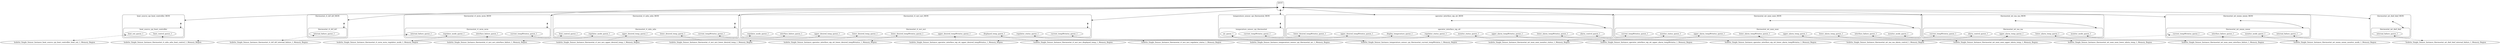 digraph microkit {
  compound=true;

  // protection domains
  graph [style=rounded]
  subgraph cluster_thermostat_rt_mri_mri_MON {
    label = "thermostat_rt_mri_mri_MON";
    thermostat_rt_mri_mri_MON_INVIS [label="", style=invis, width=.5, height=.5, fixedsize=true]

    graph [style=rounded]
    subgraph cluster_thermostat_rt_mri_mri {
      label = "thermostat_rt_mri_mri";
      thermostat_rt_mri_mri_INVIS [label="", style=invis, width=.5, height=.5, fixedsize=true]

      pd_thermostat_rt_mri_mri_upper_desired_temp_queue_1 [label=upper_desired_temp_queue_1];
      pd_thermostat_rt_mri_mri_lower_desired_temp_queue_1 [label=lower_desired_temp_queue_1];
      pd_thermostat_rt_mri_mri_displayed_temp_queue_1 [label=displayed_temp_queue_1];
      pd_thermostat_rt_mri_mri_regulator_status_queue_1 [label=regulator_status_queue_1];
      pd_thermostat_rt_mri_mri_interface_failure_queue_1 [label=interface_failure_queue_1];
      pd_thermostat_rt_mri_mri_regulator_mode_queue_1 [label=regulator_mode_queue_1];
      pd_thermostat_rt_mri_mri_lower_desired_tempWstatus_queue_1 [label=lower_desired_tempWstatus_queue_1];
      pd_thermostat_rt_mri_mri_upper_desired_tempWstatus_queue_1 [label=upper_desired_tempWstatus_queue_1];
      pd_thermostat_rt_mri_mri_current_tempWstatus_queue_1 [label=current_tempWstatus_queue_1];
    }
  }

  graph [style=rounded]
  subgraph cluster_thermostat_rt_mhs_mhs_MON {
    label = "thermostat_rt_mhs_mhs_MON";
    thermostat_rt_mhs_mhs_MON_INVIS [label="", style=invis, width=.5, height=.5, fixedsize=true]

    graph [style=rounded]
    subgraph cluster_thermostat_rt_mhs_mhs {
      label = "thermostat_rt_mhs_mhs";
      thermostat_rt_mhs_mhs_INVIS [label="", style=invis, width=.5, height=.5, fixedsize=true]

      pd_thermostat_rt_mhs_mhs_upper_desired_temp_queue_1 [label=upper_desired_temp_queue_1];
      pd_thermostat_rt_mhs_mhs_lower_desired_temp_queue_1 [label=lower_desired_temp_queue_1];
      pd_thermostat_rt_mhs_mhs_heat_control_queue_1 [label=heat_control_queue_1];
      pd_thermostat_rt_mhs_mhs_regulator_mode_queue_1 [label=regulator_mode_queue_1];
      pd_thermostat_rt_mhs_mhs_current_tempWstatus_queue_1 [label=current_tempWstatus_queue_1];
    }
  }

  graph [style=rounded]
  subgraph cluster_thermostat_rt_mrm_mrm_MON {
    label = "thermostat_rt_mrm_mrm_MON";
    thermostat_rt_mrm_mrm_MON_INVIS [label="", style=invis, width=.5, height=.5, fixedsize=true]

    graph [style=rounded]
    subgraph cluster_thermostat_rt_mrm_mrm {
      label = "thermostat_rt_mrm_mrm";
      thermostat_rt_mrm_mrm_INVIS [label="", style=invis, width=.5, height=.5, fixedsize=true]

      pd_thermostat_rt_mrm_mrm_interface_failure_queue_1 [label=interface_failure_queue_1];
      pd_thermostat_rt_mrm_mrm_regulator_mode_queue_1 [label=regulator_mode_queue_1];
      pd_thermostat_rt_mrm_mrm_internal_failure_queue_1 [label=internal_failure_queue_1];
      pd_thermostat_rt_mrm_mrm_current_tempWstatus_queue_1 [label=current_tempWstatus_queue_1];
    }
  }

  graph [style=rounded]
  subgraph cluster_thermostat_rt_drf_drf_MON {
    label = "thermostat_rt_drf_drf_MON";
    thermostat_rt_drf_drf_MON_INVIS [label="", style=invis, width=.5, height=.5, fixedsize=true]

    graph [style=rounded]
    subgraph cluster_thermostat_rt_drf_drf {
      label = "thermostat_rt_drf_drf";
      thermostat_rt_drf_drf_INVIS [label="", style=invis, width=.5, height=.5, fixedsize=true]

      pd_thermostat_rt_drf_drf_internal_failure_queue_1 [label=internal_failure_queue_1];
    }
  }

  graph [style=rounded]
  subgraph cluster_thermostat_mt_mmi_mmi_MON {
    label = "thermostat_mt_mmi_mmi_MON";
    thermostat_mt_mmi_mmi_MON_INVIS [label="", style=invis, width=.5, height=.5, fixedsize=true]

    graph [style=rounded]
    subgraph cluster_thermostat_mt_mmi_mmi {
      label = "thermostat_mt_mmi_mmi";
      thermostat_mt_mmi_mmi_INVIS [label="", style=invis, width=.5, height=.5, fixedsize=true]

      pd_thermostat_mt_mmi_mmi_upper_alarm_temp_queue_1 [label=upper_alarm_temp_queue_1];
      pd_thermostat_mt_mmi_mmi_lower_alarm_temp_queue_1 [label=lower_alarm_temp_queue_1];
      pd_thermostat_mt_mmi_mmi_monitor_status_queue_1 [label=monitor_status_queue_1];
      pd_thermostat_mt_mmi_mmi_interface_failure_queue_1 [label=interface_failure_queue_1];
      pd_thermostat_mt_mmi_mmi_monitor_mode_queue_1 [label=monitor_mode_queue_1];
      pd_thermostat_mt_mmi_mmi_lower_alarm_tempWstatus_queue_1 [label=lower_alarm_tempWstatus_queue_1];
      pd_thermostat_mt_mmi_mmi_upper_alarm_tempWstatus_queue_1 [label=upper_alarm_tempWstatus_queue_1];
      pd_thermostat_mt_mmi_mmi_current_tempWstatus_queue_1 [label=current_tempWstatus_queue_1];
    }
  }

  graph [style=rounded]
  subgraph cluster_thermostat_mt_ma_ma_MON {
    label = "thermostat_mt_ma_ma_MON";
    thermostat_mt_ma_ma_MON_INVIS [label="", style=invis, width=.5, height=.5, fixedsize=true]

    graph [style=rounded]
    subgraph cluster_thermostat_mt_ma_ma {
      label = "thermostat_mt_ma_ma";
      thermostat_mt_ma_ma_INVIS [label="", style=invis, width=.5, height=.5, fixedsize=true]

      pd_thermostat_mt_ma_ma_upper_alarm_temp_queue_1 [label=upper_alarm_temp_queue_1];
      pd_thermostat_mt_ma_ma_lower_alarm_temp_queue_1 [label=lower_alarm_temp_queue_1];
      pd_thermostat_mt_ma_ma_alarm_control_queue_1 [label=alarm_control_queue_1];
      pd_thermostat_mt_ma_ma_monitor_mode_queue_1 [label=monitor_mode_queue_1];
      pd_thermostat_mt_ma_ma_current_tempWstatus_queue_1 [label=current_tempWstatus_queue_1];
    }
  }

  graph [style=rounded]
  subgraph cluster_thermostat_mt_mmm_mmm_MON {
    label = "thermostat_mt_mmm_mmm_MON";
    thermostat_mt_mmm_mmm_MON_INVIS [label="", style=invis, width=.5, height=.5, fixedsize=true]

    graph [style=rounded]
    subgraph cluster_thermostat_mt_mmm_mmm {
      label = "thermostat_mt_mmm_mmm";
      thermostat_mt_mmm_mmm_INVIS [label="", style=invis, width=.5, height=.5, fixedsize=true]

      pd_thermostat_mt_mmm_mmm_interface_failure_queue_1 [label=interface_failure_queue_1];
      pd_thermostat_mt_mmm_mmm_monitor_mode_queue_1 [label=monitor_mode_queue_1];
      pd_thermostat_mt_mmm_mmm_internal_failure_queue_1 [label=internal_failure_queue_1];
      pd_thermostat_mt_mmm_mmm_current_tempWstatus_queue_1 [label=current_tempWstatus_queue_1];
    }
  }

  graph [style=rounded]
  subgraph cluster_thermostat_mt_dmf_dmf_MON {
    label = "thermostat_mt_dmf_dmf_MON";
    thermostat_mt_dmf_dmf_MON_INVIS [label="", style=invis, width=.5, height=.5, fixedsize=true]

    graph [style=rounded]
    subgraph cluster_thermostat_mt_dmf_dmf {
      label = "thermostat_mt_dmf_dmf";
      thermostat_mt_dmf_dmf_INVIS [label="", style=invis, width=.5, height=.5, fixedsize=true]

      pd_thermostat_mt_dmf_dmf_internal_failure_queue_1 [label=internal_failure_queue_1];
    }
  }

  graph [style=rounded]
  subgraph cluster_operator_interface_oip_oit_MON {
    label = "operator_interface_oip_oit_MON";
    operator_interface_oip_oit_MON_INVIS [label="", style=invis, width=.5, height=.5, fixedsize=true]

    graph [style=rounded]
    subgraph cluster_operator_interface_oip_oit {
      label = "operator_interface_oip_oit";
      operator_interface_oip_oit_INVIS [label="", style=invis, width=.5, height=.5, fixedsize=true]

      pd_operator_interface_oip_oit_display_temperature_queue_1 [label=display_temperature_queue_1];
      pd_operator_interface_oip_oit_regulator_status_queue_1 [label=regulator_status_queue_1];
      pd_operator_interface_oip_oit_monitor_status_queue_1 [label=monitor_status_queue_1];
      pd_operator_interface_oip_oit_alarm_control_queue_1 [label=alarm_control_queue_1];
      pd_operator_interface_oip_oit_lower_desired_tempWstatus_queue_1 [label=lower_desired_tempWstatus_queue_1];
      pd_operator_interface_oip_oit_upper_desired_tempWstatus_queue_1 [label=upper_desired_tempWstatus_queue_1];
      pd_operator_interface_oip_oit_lower_alarm_tempWstatus_queue_1 [label=lower_alarm_tempWstatus_queue_1];
      pd_operator_interface_oip_oit_upper_alarm_tempWstatus_queue_1 [label=upper_alarm_tempWstatus_queue_1];
    }
  }

  graph [style=rounded]
  subgraph cluster_temperature_sensor_cpi_thermostat_MON {
    label = "temperature_sensor_cpi_thermostat_MON";
    temperature_sensor_cpi_thermostat_MON_INVIS [label="", style=invis, width=.5, height=.5, fixedsize=true]

    graph [style=rounded]
    subgraph cluster_temperature_sensor_cpi_thermostat {
      label = "temperature_sensor_cpi_thermostat";
      temperature_sensor_cpi_thermostat_INVIS [label="", style=invis, width=.5, height=.5, fixedsize=true]

      pd_temperature_sensor_cpi_thermostat_current_tempWstatus_queue_1 [label=current_tempWstatus_queue_1];
      pd_temperature_sensor_cpi_thermostat_air_queue_1 [label=air_queue_1];
    }
  }

  graph [style=rounded]
  subgraph cluster_heat_source_cpi_heat_controller_MON {
    label = "heat_source_cpi_heat_controller_MON";
    heat_source_cpi_heat_controller_MON_INVIS [label="", style=invis, width=.5, height=.5, fixedsize=true]

    graph [style=rounded]
    subgraph cluster_heat_source_cpi_heat_controller {
      label = "heat_source_cpi_heat_controller";
      heat_source_cpi_heat_controller_INVIS [label="", style=invis, width=.5, height=.5, fixedsize=true]

      pd_heat_source_cpi_heat_controller_heat_control_queue_1 [label=heat_control_queue_1];
      pd_heat_source_cpi_heat_controller_heat_out_queue_1 [label=heat_out_queue_1];
    }
  }

  graph [style=rounded]
  subgraph cluster_pacer {
    label = "pacer";
    pacer_INVIS [label="", style=invis, width=.5, height=.5, fixedsize=true]

  }

  // memory regions
  Isolette_Single_Sensor_Instance_thermostat_rt_mri_mri_upper_desired_temp_1_Memory_Region;

  Isolette_Single_Sensor_Instance_thermostat_rt_mri_mri_lower_desired_temp_1_Memory_Region;

  Isolette_Single_Sensor_Instance_thermostat_rt_mri_mri_displayed_temp_1_Memory_Region;

  Isolette_Single_Sensor_Instance_thermostat_rt_mri_mri_regulator_status_1_Memory_Region;

  Isolette_Single_Sensor_Instance_thermostat_rt_mri_mri_interface_failure_1_Memory_Region;

  Isolette_Single_Sensor_Instance_thermostat_rt_mhs_mhs_heat_control_1_Memory_Region;

  Isolette_Single_Sensor_Instance_thermostat_rt_mrm_mrm_regulator_mode_1_Memory_Region;

  Isolette_Single_Sensor_Instance_thermostat_rt_drf_drf_internal_failure_1_Memory_Region;

  Isolette_Single_Sensor_Instance_thermostat_mt_mmi_mmi_upper_alarm_temp_1_Memory_Region;

  Isolette_Single_Sensor_Instance_thermostat_mt_mmi_mmi_lower_alarm_temp_1_Memory_Region;

  Isolette_Single_Sensor_Instance_thermostat_mt_mmi_mmi_monitor_status_1_Memory_Region;

  Isolette_Single_Sensor_Instance_thermostat_mt_mmi_mmi_interface_failure_1_Memory_Region;

  Isolette_Single_Sensor_Instance_thermostat_mt_ma_ma_alarm_control_1_Memory_Region;

  Isolette_Single_Sensor_Instance_thermostat_mt_mmm_mmm_monitor_mode_1_Memory_Region;

  Isolette_Single_Sensor_Instance_thermostat_mt_dmf_dmf_internal_failure_1_Memory_Region;

  Isolette_Single_Sensor_Instance_operator_interface_oip_oit_lower_desired_tempWstatus_1_Memory_Region;

  Isolette_Single_Sensor_Instance_operator_interface_oip_oit_upper_desired_tempWstatus_1_Memory_Region;

  Isolette_Single_Sensor_Instance_operator_interface_oip_oit_lower_alarm_tempWstatus_1_Memory_Region;

  Isolette_Single_Sensor_Instance_operator_interface_oip_oit_upper_alarm_tempWstatus_1_Memory_Region;

  Isolette_Single_Sensor_Instance_temperature_sensor_cpi_thermostat_current_tempWstatus_1_Memory_Region;

  Isolette_Single_Sensor_Instance_temperature_sensor_cpi_thermostat_air_1_Memory_Region;

  Isolette_Single_Sensor_Instance_heat_source_cpi_heat_controller_heat_out_1_Memory_Region;

  // channels
  pacer_INVIS -> thermostat_rt_mri_mri_MON_INVIS [lhead=cluster_thermostat_rt_mri_mri_MON, minlen=2, dir=both];
  thermostat_rt_mri_mri_MON_INVIS -> thermostat_rt_mri_mri_INVIS [lhead=cluster_thermostat_rt_mri_mri, minlen=2, dir=both];
  pacer_INVIS -> thermostat_rt_mhs_mhs_MON_INVIS [lhead=cluster_thermostat_rt_mhs_mhs_MON, minlen=2, dir=both];
  thermostat_rt_mhs_mhs_MON_INVIS -> thermostat_rt_mhs_mhs_INVIS [lhead=cluster_thermostat_rt_mhs_mhs, minlen=2, dir=both];
  pacer_INVIS -> thermostat_rt_mrm_mrm_MON_INVIS [lhead=cluster_thermostat_rt_mrm_mrm_MON, minlen=2, dir=both];
  thermostat_rt_mrm_mrm_MON_INVIS -> thermostat_rt_mrm_mrm_INVIS [lhead=cluster_thermostat_rt_mrm_mrm, minlen=2, dir=both];
  pacer_INVIS -> thermostat_rt_drf_drf_MON_INVIS [lhead=cluster_thermostat_rt_drf_drf_MON, minlen=2, dir=both];
  thermostat_rt_drf_drf_MON_INVIS -> thermostat_rt_drf_drf_INVIS [lhead=cluster_thermostat_rt_drf_drf, minlen=2, dir=both];
  pacer_INVIS -> thermostat_mt_mmi_mmi_MON_INVIS [lhead=cluster_thermostat_mt_mmi_mmi_MON, minlen=2, dir=both];
  thermostat_mt_mmi_mmi_MON_INVIS -> thermostat_mt_mmi_mmi_INVIS [lhead=cluster_thermostat_mt_mmi_mmi, minlen=2, dir=both];
  pacer_INVIS -> thermostat_mt_ma_ma_MON_INVIS [lhead=cluster_thermostat_mt_ma_ma_MON, minlen=2, dir=both];
  thermostat_mt_ma_ma_MON_INVIS -> thermostat_mt_ma_ma_INVIS [lhead=cluster_thermostat_mt_ma_ma, minlen=2, dir=both];
  pacer_INVIS -> thermostat_mt_mmm_mmm_MON_INVIS [lhead=cluster_thermostat_mt_mmm_mmm_MON, minlen=2, dir=both];
  thermostat_mt_mmm_mmm_MON_INVIS -> thermostat_mt_mmm_mmm_INVIS [lhead=cluster_thermostat_mt_mmm_mmm, minlen=2, dir=both];
  pacer_INVIS -> thermostat_mt_dmf_dmf_MON_INVIS [lhead=cluster_thermostat_mt_dmf_dmf_MON, minlen=2, dir=both];
  thermostat_mt_dmf_dmf_MON_INVIS -> thermostat_mt_dmf_dmf_INVIS [lhead=cluster_thermostat_mt_dmf_dmf, minlen=2, dir=both];
  pacer_INVIS -> operator_interface_oip_oit_MON_INVIS [lhead=cluster_operator_interface_oip_oit_MON, minlen=2, dir=both];
  operator_interface_oip_oit_MON_INVIS -> operator_interface_oip_oit_INVIS [lhead=cluster_operator_interface_oip_oit, minlen=2, dir=both];
  pacer_INVIS -> temperature_sensor_cpi_thermostat_MON_INVIS [lhead=cluster_temperature_sensor_cpi_thermostat_MON, minlen=2, dir=both];
  temperature_sensor_cpi_thermostat_MON_INVIS -> temperature_sensor_cpi_thermostat_INVIS [lhead=cluster_temperature_sensor_cpi_thermostat, minlen=2, dir=both];
  pacer_INVIS -> heat_source_cpi_heat_controller_MON_INVIS [lhead=cluster_heat_source_cpi_heat_controller_MON, minlen=2, dir=both];
  heat_source_cpi_heat_controller_MON_INVIS -> heat_source_cpi_heat_controller_INVIS [lhead=cluster_heat_source_cpi_heat_controller, minlen=2, dir=both];

  // shared memory mappings
  pd_thermostat_rt_mri_mri_upper_desired_temp_queue_1 -> Isolette_Single_Sensor_Instance_thermostat_rt_mri_mri_upper_desired_temp_1_Memory_Region [dir=both, style=dashed];
  pd_thermostat_rt_mri_mri_lower_desired_temp_queue_1 -> Isolette_Single_Sensor_Instance_thermostat_rt_mri_mri_lower_desired_temp_1_Memory_Region [dir=both, style=dashed];
  pd_thermostat_rt_mri_mri_displayed_temp_queue_1 -> Isolette_Single_Sensor_Instance_thermostat_rt_mri_mri_displayed_temp_1_Memory_Region [dir=both, style=dashed];
  pd_thermostat_rt_mri_mri_regulator_status_queue_1 -> Isolette_Single_Sensor_Instance_thermostat_rt_mri_mri_regulator_status_1_Memory_Region [dir=both, style=dashed];
  pd_thermostat_rt_mri_mri_interface_failure_queue_1 -> Isolette_Single_Sensor_Instance_thermostat_rt_mri_mri_interface_failure_1_Memory_Region [dir=both, style=dashed];
  pd_thermostat_rt_mri_mri_regulator_mode_queue_1 -> Isolette_Single_Sensor_Instance_thermostat_rt_mrm_mrm_regulator_mode_1_Memory_Region [dir=back, style=dashed];
  pd_thermostat_rt_mri_mri_lower_desired_tempWstatus_queue_1 -> Isolette_Single_Sensor_Instance_operator_interface_oip_oit_lower_desired_tempWstatus_1_Memory_Region [dir=back, style=dashed];
  pd_thermostat_rt_mri_mri_upper_desired_tempWstatus_queue_1 -> Isolette_Single_Sensor_Instance_operator_interface_oip_oit_upper_desired_tempWstatus_1_Memory_Region [dir=back, style=dashed];
  pd_thermostat_rt_mri_mri_current_tempWstatus_queue_1 -> Isolette_Single_Sensor_Instance_temperature_sensor_cpi_thermostat_current_tempWstatus_1_Memory_Region [dir=back, style=dashed];
  pd_thermostat_rt_mhs_mhs_upper_desired_temp_queue_1 -> Isolette_Single_Sensor_Instance_thermostat_rt_mri_mri_upper_desired_temp_1_Memory_Region [dir=back, style=dashed];
  pd_thermostat_rt_mhs_mhs_lower_desired_temp_queue_1 -> Isolette_Single_Sensor_Instance_thermostat_rt_mri_mri_lower_desired_temp_1_Memory_Region [dir=back, style=dashed];
  pd_thermostat_rt_mhs_mhs_heat_control_queue_1 -> Isolette_Single_Sensor_Instance_thermostat_rt_mhs_mhs_heat_control_1_Memory_Region [dir=both, style=dashed];
  pd_thermostat_rt_mhs_mhs_regulator_mode_queue_1 -> Isolette_Single_Sensor_Instance_thermostat_rt_mrm_mrm_regulator_mode_1_Memory_Region [dir=back, style=dashed];
  pd_thermostat_rt_mhs_mhs_current_tempWstatus_queue_1 -> Isolette_Single_Sensor_Instance_temperature_sensor_cpi_thermostat_current_tempWstatus_1_Memory_Region [dir=back, style=dashed];
  pd_thermostat_rt_mrm_mrm_interface_failure_queue_1 -> Isolette_Single_Sensor_Instance_thermostat_rt_mri_mri_interface_failure_1_Memory_Region [dir=back, style=dashed];
  pd_thermostat_rt_mrm_mrm_regulator_mode_queue_1 -> Isolette_Single_Sensor_Instance_thermostat_rt_mrm_mrm_regulator_mode_1_Memory_Region [dir=both, style=dashed];
  pd_thermostat_rt_mrm_mrm_internal_failure_queue_1 -> Isolette_Single_Sensor_Instance_thermostat_rt_drf_drf_internal_failure_1_Memory_Region [dir=back, style=dashed];
  pd_thermostat_rt_mrm_mrm_current_tempWstatus_queue_1 -> Isolette_Single_Sensor_Instance_temperature_sensor_cpi_thermostat_current_tempWstatus_1_Memory_Region [dir=back, style=dashed];
  pd_thermostat_rt_drf_drf_internal_failure_queue_1 -> Isolette_Single_Sensor_Instance_thermostat_rt_drf_drf_internal_failure_1_Memory_Region [dir=both, style=dashed];
  pd_thermostat_mt_mmi_mmi_upper_alarm_temp_queue_1 -> Isolette_Single_Sensor_Instance_thermostat_mt_mmi_mmi_upper_alarm_temp_1_Memory_Region [dir=both, style=dashed];
  pd_thermostat_mt_mmi_mmi_lower_alarm_temp_queue_1 -> Isolette_Single_Sensor_Instance_thermostat_mt_mmi_mmi_lower_alarm_temp_1_Memory_Region [dir=both, style=dashed];
  pd_thermostat_mt_mmi_mmi_monitor_status_queue_1 -> Isolette_Single_Sensor_Instance_thermostat_mt_mmi_mmi_monitor_status_1_Memory_Region [dir=both, style=dashed];
  pd_thermostat_mt_mmi_mmi_interface_failure_queue_1 -> Isolette_Single_Sensor_Instance_thermostat_mt_mmi_mmi_interface_failure_1_Memory_Region [dir=both, style=dashed];
  pd_thermostat_mt_mmi_mmi_monitor_mode_queue_1 -> Isolette_Single_Sensor_Instance_thermostat_mt_mmm_mmm_monitor_mode_1_Memory_Region [dir=back, style=dashed];
  pd_thermostat_mt_mmi_mmi_lower_alarm_tempWstatus_queue_1 -> Isolette_Single_Sensor_Instance_operator_interface_oip_oit_lower_alarm_tempWstatus_1_Memory_Region [dir=back, style=dashed];
  pd_thermostat_mt_mmi_mmi_upper_alarm_tempWstatus_queue_1 -> Isolette_Single_Sensor_Instance_operator_interface_oip_oit_upper_alarm_tempWstatus_1_Memory_Region [dir=back, style=dashed];
  pd_thermostat_mt_mmi_mmi_current_tempWstatus_queue_1 -> Isolette_Single_Sensor_Instance_temperature_sensor_cpi_thermostat_current_tempWstatus_1_Memory_Region [dir=back, style=dashed];
  pd_thermostat_mt_ma_ma_upper_alarm_temp_queue_1 -> Isolette_Single_Sensor_Instance_thermostat_mt_mmi_mmi_upper_alarm_temp_1_Memory_Region [dir=back, style=dashed];
  pd_thermostat_mt_ma_ma_lower_alarm_temp_queue_1 -> Isolette_Single_Sensor_Instance_thermostat_mt_mmi_mmi_lower_alarm_temp_1_Memory_Region [dir=back, style=dashed];
  pd_thermostat_mt_ma_ma_alarm_control_queue_1 -> Isolette_Single_Sensor_Instance_thermostat_mt_ma_ma_alarm_control_1_Memory_Region [dir=both, style=dashed];
  pd_thermostat_mt_ma_ma_monitor_mode_queue_1 -> Isolette_Single_Sensor_Instance_thermostat_mt_mmm_mmm_monitor_mode_1_Memory_Region [dir=back, style=dashed];
  pd_thermostat_mt_ma_ma_current_tempWstatus_queue_1 -> Isolette_Single_Sensor_Instance_temperature_sensor_cpi_thermostat_current_tempWstatus_1_Memory_Region [dir=back, style=dashed];
  pd_thermostat_mt_mmm_mmm_interface_failure_queue_1 -> Isolette_Single_Sensor_Instance_thermostat_mt_mmi_mmi_interface_failure_1_Memory_Region [dir=back, style=dashed];
  pd_thermostat_mt_mmm_mmm_monitor_mode_queue_1 -> Isolette_Single_Sensor_Instance_thermostat_mt_mmm_mmm_monitor_mode_1_Memory_Region [dir=both, style=dashed];
  pd_thermostat_mt_mmm_mmm_internal_failure_queue_1 -> Isolette_Single_Sensor_Instance_thermostat_mt_dmf_dmf_internal_failure_1_Memory_Region [dir=back, style=dashed];
  pd_thermostat_mt_mmm_mmm_current_tempWstatus_queue_1 -> Isolette_Single_Sensor_Instance_temperature_sensor_cpi_thermostat_current_tempWstatus_1_Memory_Region [dir=back, style=dashed];
  pd_thermostat_mt_dmf_dmf_internal_failure_queue_1 -> Isolette_Single_Sensor_Instance_thermostat_mt_dmf_dmf_internal_failure_1_Memory_Region [dir=both, style=dashed];
  pd_operator_interface_oip_oit_display_temperature_queue_1 -> Isolette_Single_Sensor_Instance_thermostat_rt_mri_mri_displayed_temp_1_Memory_Region [dir=back, style=dashed];
  pd_operator_interface_oip_oit_regulator_status_queue_1 -> Isolette_Single_Sensor_Instance_thermostat_rt_mri_mri_regulator_status_1_Memory_Region [dir=back, style=dashed];
  pd_operator_interface_oip_oit_monitor_status_queue_1 -> Isolette_Single_Sensor_Instance_thermostat_mt_mmi_mmi_monitor_status_1_Memory_Region [dir=back, style=dashed];
  pd_operator_interface_oip_oit_alarm_control_queue_1 -> Isolette_Single_Sensor_Instance_thermostat_mt_ma_ma_alarm_control_1_Memory_Region [dir=back, style=dashed];
  pd_operator_interface_oip_oit_lower_desired_tempWstatus_queue_1 -> Isolette_Single_Sensor_Instance_operator_interface_oip_oit_lower_desired_tempWstatus_1_Memory_Region [dir=both, style=dashed];
  pd_operator_interface_oip_oit_upper_desired_tempWstatus_queue_1 -> Isolette_Single_Sensor_Instance_operator_interface_oip_oit_upper_desired_tempWstatus_1_Memory_Region [dir=both, style=dashed];
  pd_operator_interface_oip_oit_lower_alarm_tempWstatus_queue_1 -> Isolette_Single_Sensor_Instance_operator_interface_oip_oit_lower_alarm_tempWstatus_1_Memory_Region [dir=both, style=dashed];
  pd_operator_interface_oip_oit_upper_alarm_tempWstatus_queue_1 -> Isolette_Single_Sensor_Instance_operator_interface_oip_oit_upper_alarm_tempWstatus_1_Memory_Region [dir=both, style=dashed];
  pd_temperature_sensor_cpi_thermostat_current_tempWstatus_queue_1 -> Isolette_Single_Sensor_Instance_temperature_sensor_cpi_thermostat_current_tempWstatus_1_Memory_Region [dir=both, style=dashed];
  pd_temperature_sensor_cpi_thermostat_air_queue_1 -> Isolette_Single_Sensor_Instance_temperature_sensor_cpi_thermostat_air_1_Memory_Region [dir=back, style=dashed];
  pd_heat_source_cpi_heat_controller_heat_control_queue_1 -> Isolette_Single_Sensor_Instance_thermostat_rt_mhs_mhs_heat_control_1_Memory_Region [dir=back, style=dashed];
  pd_heat_source_cpi_heat_controller_heat_out_queue_1 -> Isolette_Single_Sensor_Instance_heat_source_cpi_heat_controller_heat_out_1_Memory_Region [dir=both, style=dashed];
}
